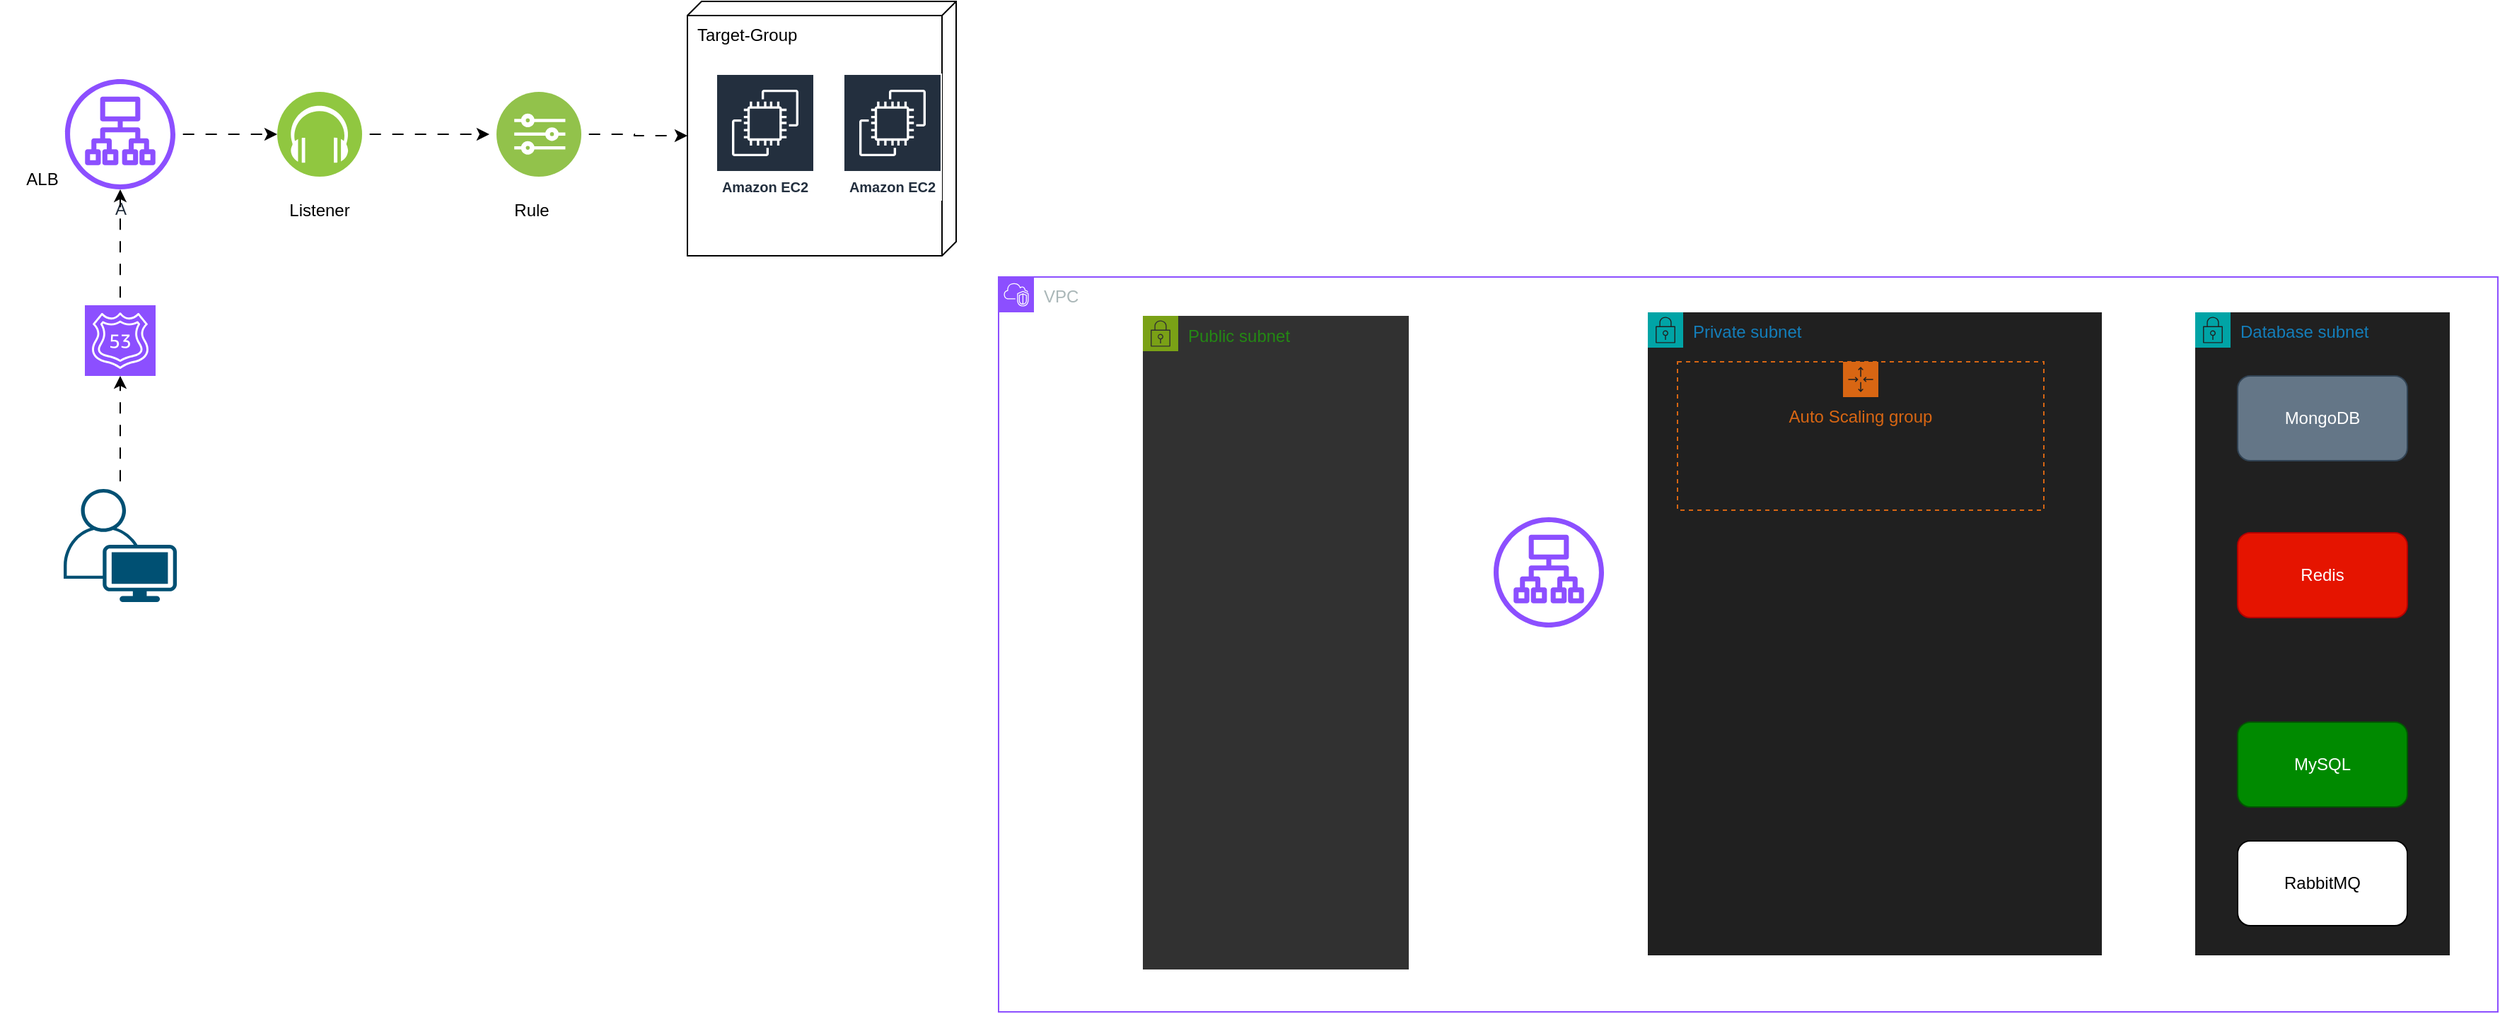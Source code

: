 <mxfile version="26.0.4">
  <diagram name="Page-1" id="gJzNKClEKYODoCD2Kje8">
    <mxGraphModel dx="2173" dy="932" grid="1" gridSize="10" guides="1" tooltips="1" connect="1" arrows="1" fold="1" page="1" pageScale="1" pageWidth="850" pageHeight="1100" math="0" shadow="0">
      <root>
        <mxCell id="0" />
        <mxCell id="1" parent="0" />
        <mxCell id="RL5C8ATkSytU0IPgAak6-1" value="VPC" style="points=[[0,0],[0.25,0],[0.5,0],[0.75,0],[1,0],[1,0.25],[1,0.5],[1,0.75],[1,1],[0.75,1],[0.5,1],[0.25,1],[0,1],[0,0.75],[0,0.5],[0,0.25]];outlineConnect=0;gradientColor=none;html=1;whiteSpace=wrap;fontSize=12;fontStyle=0;container=1;pointerEvents=0;collapsible=0;recursiveResize=0;shape=mxgraph.aws4.group;grIcon=mxgraph.aws4.group_vpc2;strokeColor=#8C4FFF;fillColor=default;verticalAlign=top;align=left;spacingLeft=30;fontColor=#AAB7B8;dashed=0;" vertex="1" parent="1">
          <mxGeometry x="-100" y="320" width="1060" height="520" as="geometry" />
        </mxCell>
        <mxCell id="RL5C8ATkSytU0IPgAak6-2" value="Public subnet" style="points=[[0,0],[0.25,0],[0.5,0],[0.75,0],[1,0],[1,0.25],[1,0.5],[1,0.75],[1,1],[0.75,1],[0.5,1],[0.25,1],[0,1],[0,0.75],[0,0.5],[0,0.25]];outlineConnect=0;gradientColor=none;html=1;whiteSpace=wrap;fontSize=12;fontStyle=0;container=1;pointerEvents=0;collapsible=0;recursiveResize=0;shape=mxgraph.aws4.group;grIcon=mxgraph.aws4.group_security_group;grStroke=0;strokeColor=#7AA116;fillColor=#313131;verticalAlign=top;align=left;spacingLeft=30;fontColor=#248814;dashed=0;" vertex="1" parent="RL5C8ATkSytU0IPgAak6-1">
          <mxGeometry x="102" y="27.5" width="188" height="462.5" as="geometry" />
        </mxCell>
        <mxCell id="RL5C8ATkSytU0IPgAak6-4" value="Database&amp;nbsp;&lt;span style=&quot;background-color: transparent; color: light-dark(rgb(20, 126, 186), rgb(69, 160, 212));&quot;&gt;subnet&lt;/span&gt;" style="points=[[0,0],[0.25,0],[0.5,0],[0.75,0],[1,0],[1,0.25],[1,0.5],[1,0.75],[1,1],[0.75,1],[0.5,1],[0.25,1],[0,1],[0,0.75],[0,0.5],[0,0.25]];outlineConnect=0;gradientColor=none;html=1;whiteSpace=wrap;fontSize=12;fontStyle=0;container=1;pointerEvents=0;collapsible=0;recursiveResize=0;shape=mxgraph.aws4.group;grIcon=mxgraph.aws4.group_security_group;grStroke=0;strokeColor=#00A4A6;fillColor=#202020;verticalAlign=top;align=left;spacingLeft=30;fontColor=#147EBA;dashed=0;" vertex="1" parent="RL5C8ATkSytU0IPgAak6-1">
          <mxGeometry x="846" y="25" width="180" height="455" as="geometry" />
        </mxCell>
        <mxCell id="RL5C8ATkSytU0IPgAak6-9" value="MongoDB" style="rounded=1;whiteSpace=wrap;html=1;fillColor=#647687;strokeColor=#314354;fontColor=#ffffff;" vertex="1" parent="RL5C8ATkSytU0IPgAak6-4">
          <mxGeometry x="30" y="45" width="120" height="60" as="geometry" />
        </mxCell>
        <mxCell id="RL5C8ATkSytU0IPgAak6-15" value="Redis" style="rounded=1;whiteSpace=wrap;html=1;fillColor=#e51400;fontColor=#ffffff;strokeColor=#B20000;" vertex="1" parent="RL5C8ATkSytU0IPgAak6-4">
          <mxGeometry x="30" y="156" width="120" height="60" as="geometry" />
        </mxCell>
        <mxCell id="RL5C8ATkSytU0IPgAak6-16" value="MySQL" style="rounded=1;whiteSpace=wrap;html=1;fillColor=#008a00;fontColor=#ffffff;strokeColor=#005700;" vertex="1" parent="RL5C8ATkSytU0IPgAak6-4">
          <mxGeometry x="30" y="290" width="120" height="60" as="geometry" />
        </mxCell>
        <mxCell id="RL5C8ATkSytU0IPgAak6-17" value="RabbitMQ" style="rounded=1;whiteSpace=wrap;html=1;" vertex="1" parent="RL5C8ATkSytU0IPgAak6-4">
          <mxGeometry x="30" y="374" width="120" height="60" as="geometry" />
        </mxCell>
        <mxCell id="RL5C8ATkSytU0IPgAak6-3" value="Private subnet" style="points=[[0,0],[0.25,0],[0.5,0],[0.75,0],[1,0],[1,0.25],[1,0.5],[1,0.75],[1,1],[0.75,1],[0.5,1],[0.25,1],[0,1],[0,0.75],[0,0.5],[0,0.25]];outlineConnect=0;gradientColor=none;html=1;whiteSpace=wrap;fontSize=12;fontStyle=0;container=1;pointerEvents=0;collapsible=0;recursiveResize=0;shape=mxgraph.aws4.group;grIcon=mxgraph.aws4.group_security_group;grStroke=0;strokeColor=#00A4A6;fillColor=#202020;verticalAlign=top;align=left;spacingLeft=30;fontColor=#147EBA;dashed=0;" vertex="1" parent="RL5C8ATkSytU0IPgAak6-1">
          <mxGeometry x="459" y="25" width="321" height="455" as="geometry" />
        </mxCell>
        <mxCell id="RL5C8ATkSytU0IPgAak6-34" value="Auto Scaling group" style="points=[[0,0],[0.25,0],[0.5,0],[0.75,0],[1,0],[1,0.25],[1,0.5],[1,0.75],[1,1],[0.75,1],[0.5,1],[0.25,1],[0,1],[0,0.75],[0,0.5],[0,0.25]];outlineConnect=0;gradientColor=none;html=1;whiteSpace=wrap;fontSize=12;fontStyle=0;container=1;pointerEvents=0;collapsible=0;recursiveResize=0;shape=mxgraph.aws4.groupCenter;grIcon=mxgraph.aws4.group_auto_scaling_group;grStroke=1;strokeColor=#D86613;fillColor=none;verticalAlign=top;align=center;fontColor=#D86613;dashed=1;spacingTop=25;" vertex="1" parent="RL5C8ATkSytU0IPgAak6-3">
          <mxGeometry x="21" y="35" width="259" height="105" as="geometry" />
        </mxCell>
        <mxCell id="RL5C8ATkSytU0IPgAak6-5" value="" style="sketch=0;outlineConnect=0;fontColor=#232F3E;gradientColor=none;fillColor=#8C4FFF;strokeColor=none;dashed=0;verticalLabelPosition=bottom;verticalAlign=top;align=center;html=1;fontSize=12;fontStyle=0;aspect=fixed;pointerEvents=1;shape=mxgraph.aws4.application_load_balancer;" vertex="1" parent="RL5C8ATkSytU0IPgAak6-1">
          <mxGeometry x="350" y="170" width="78" height="78" as="geometry" />
        </mxCell>
        <mxCell id="RL5C8ATkSytU0IPgAak6-38" style="edgeStyle=orthogonalEdgeStyle;rounded=0;orthogonalLoop=1;jettySize=auto;html=1;entryX=0;entryY=0.5;entryDx=0;entryDy=0;flowAnimation=1;" edge="1" parent="1" source="RL5C8ATkSytU0IPgAak6-35" target="RL5C8ATkSytU0IPgAak6-37">
          <mxGeometry relative="1" as="geometry" />
        </mxCell>
        <mxCell id="RL5C8ATkSytU0IPgAak6-35" value="A" style="sketch=0;outlineConnect=0;fontColor=#232F3E;gradientColor=none;fillColor=#8C4FFF;strokeColor=none;dashed=0;verticalLabelPosition=bottom;verticalAlign=top;align=center;html=1;fontSize=12;fontStyle=0;aspect=fixed;pointerEvents=1;shape=mxgraph.aws4.application_load_balancer;" vertex="1" parent="1">
          <mxGeometry x="-760" y="180" width="78" height="78" as="geometry" />
        </mxCell>
        <mxCell id="RL5C8ATkSytU0IPgAak6-36" value="" style="image;aspect=fixed;perimeter=ellipsePerimeter;html=1;align=center;shadow=0;dashed=0;fontColor=#4277BB;labelBackgroundColor=default;fontSize=12;spacingTop=3;image=img/lib/ibm/vpc/Rules.svg;" vertex="1" parent="1">
          <mxGeometry x="-455" y="189" width="60" height="60" as="geometry" />
        </mxCell>
        <mxCell id="RL5C8ATkSytU0IPgAak6-39" style="edgeStyle=orthogonalEdgeStyle;rounded=0;orthogonalLoop=1;jettySize=auto;html=1;flowAnimation=1;" edge="1" parent="1" source="RL5C8ATkSytU0IPgAak6-37">
          <mxGeometry relative="1" as="geometry">
            <mxPoint x="-460" y="219" as="targetPoint" />
          </mxGeometry>
        </mxCell>
        <mxCell id="RL5C8ATkSytU0IPgAak6-37" value="" style="image;aspect=fixed;perimeter=ellipsePerimeter;html=1;align=center;shadow=0;dashed=0;fontColor=#4277BB;labelBackgroundColor=default;fontSize=12;spacingTop=3;image=img/lib/ibm/blockchain/event_listener.svg;" vertex="1" parent="1">
          <mxGeometry x="-610" y="189" width="60" height="60" as="geometry" />
        </mxCell>
        <mxCell id="RL5C8ATkSytU0IPgAak6-40" value="Target-Group" style="verticalAlign=top;align=left;shape=cube;size=10;direction=south;fontStyle=0;html=1;boundedLbl=1;spacingLeft=5;whiteSpace=wrap;" vertex="1" parent="1">
          <mxGeometry x="-320" y="125" width="190" height="180" as="geometry" />
        </mxCell>
        <mxCell id="RL5C8ATkSytU0IPgAak6-42" value="Amazon EC2" style="sketch=0;outlineConnect=0;fontColor=#232F3E;gradientColor=none;strokeColor=#ffffff;fillColor=#232F3E;dashed=0;verticalLabelPosition=middle;verticalAlign=bottom;align=center;html=1;whiteSpace=wrap;fontSize=10;fontStyle=1;spacing=3;shape=mxgraph.aws4.productIcon;prIcon=mxgraph.aws4.ec2;" vertex="1" parent="1">
          <mxGeometry x="-300" y="176" width="70" height="90" as="geometry" />
        </mxCell>
        <mxCell id="RL5C8ATkSytU0IPgAak6-43" value="Amazon EC2" style="sketch=0;outlineConnect=0;fontColor=#232F3E;gradientColor=none;strokeColor=#ffffff;fillColor=#232F3E;dashed=0;verticalLabelPosition=middle;verticalAlign=bottom;align=center;html=1;whiteSpace=wrap;fontSize=10;fontStyle=1;spacing=3;shape=mxgraph.aws4.productIcon;prIcon=mxgraph.aws4.ec2;" vertex="1" parent="1">
          <mxGeometry x="-210" y="176" width="70" height="90" as="geometry" />
        </mxCell>
        <mxCell id="RL5C8ATkSytU0IPgAak6-44" style="edgeStyle=orthogonalEdgeStyle;rounded=0;orthogonalLoop=1;jettySize=auto;html=1;entryX=0;entryY=0;entryDx=95;entryDy=190;entryPerimeter=0;flowAnimation=1;" edge="1" parent="1" source="RL5C8ATkSytU0IPgAak6-36" target="RL5C8ATkSytU0IPgAak6-40">
          <mxGeometry relative="1" as="geometry" />
        </mxCell>
        <mxCell id="RL5C8ATkSytU0IPgAak6-45" value="ALB" style="text;html=1;align=center;verticalAlign=middle;whiteSpace=wrap;rounded=0;" vertex="1" parent="1">
          <mxGeometry x="-806" y="236" width="60" height="30" as="geometry" />
        </mxCell>
        <mxCell id="RL5C8ATkSytU0IPgAak6-46" value="Listener" style="text;html=1;align=center;verticalAlign=middle;whiteSpace=wrap;rounded=0;" vertex="1" parent="1">
          <mxGeometry x="-610" y="258" width="60" height="30" as="geometry" />
        </mxCell>
        <mxCell id="RL5C8ATkSytU0IPgAak6-47" value="Rule" style="text;html=1;align=center;verticalAlign=middle;whiteSpace=wrap;rounded=0;" vertex="1" parent="1">
          <mxGeometry x="-460" y="258" width="60" height="30" as="geometry" />
        </mxCell>
        <mxCell id="RL5C8ATkSytU0IPgAak6-48" value="" style="points=[[0.35,0,0],[0.98,0.51,0],[1,0.71,0],[0.67,1,0],[0,0.795,0],[0,0.65,0]];verticalLabelPosition=bottom;sketch=0;html=1;verticalAlign=top;aspect=fixed;align=center;pointerEvents=1;shape=mxgraph.cisco19.user;fillColor=#005073;strokeColor=none;" vertex="1" parent="1">
          <mxGeometry x="-761" y="470" width="80" height="80" as="geometry" />
        </mxCell>
        <mxCell id="RL5C8ATkSytU0IPgAak6-51" style="edgeStyle=orthogonalEdgeStyle;rounded=0;orthogonalLoop=1;jettySize=auto;html=1;flowAnimation=1;" edge="1" parent="1" source="RL5C8ATkSytU0IPgAak6-49" target="RL5C8ATkSytU0IPgAak6-35">
          <mxGeometry relative="1" as="geometry" />
        </mxCell>
        <mxCell id="RL5C8ATkSytU0IPgAak6-49" value="" style="sketch=0;points=[[0,0,0],[0.25,0,0],[0.5,0,0],[0.75,0,0],[1,0,0],[0,1,0],[0.25,1,0],[0.5,1,0],[0.75,1,0],[1,1,0],[0,0.25,0],[0,0.5,0],[0,0.75,0],[1,0.25,0],[1,0.5,0],[1,0.75,0]];outlineConnect=0;fontColor=#232F3E;fillColor=#8C4FFF;strokeColor=#ffffff;dashed=0;verticalLabelPosition=bottom;verticalAlign=top;align=center;html=1;fontSize=12;fontStyle=0;aspect=fixed;shape=mxgraph.aws4.resourceIcon;resIcon=mxgraph.aws4.route_53;" vertex="1" parent="1">
          <mxGeometry x="-746" y="340" width="50" height="50" as="geometry" />
        </mxCell>
        <mxCell id="RL5C8ATkSytU0IPgAak6-50" style="edgeStyle=orthogonalEdgeStyle;rounded=0;orthogonalLoop=1;jettySize=auto;html=1;entryX=0.5;entryY=1;entryDx=0;entryDy=0;entryPerimeter=0;flowAnimation=1;" edge="1" parent="1" source="RL5C8ATkSytU0IPgAak6-48" target="RL5C8ATkSytU0IPgAak6-49">
          <mxGeometry relative="1" as="geometry" />
        </mxCell>
      </root>
    </mxGraphModel>
  </diagram>
</mxfile>
